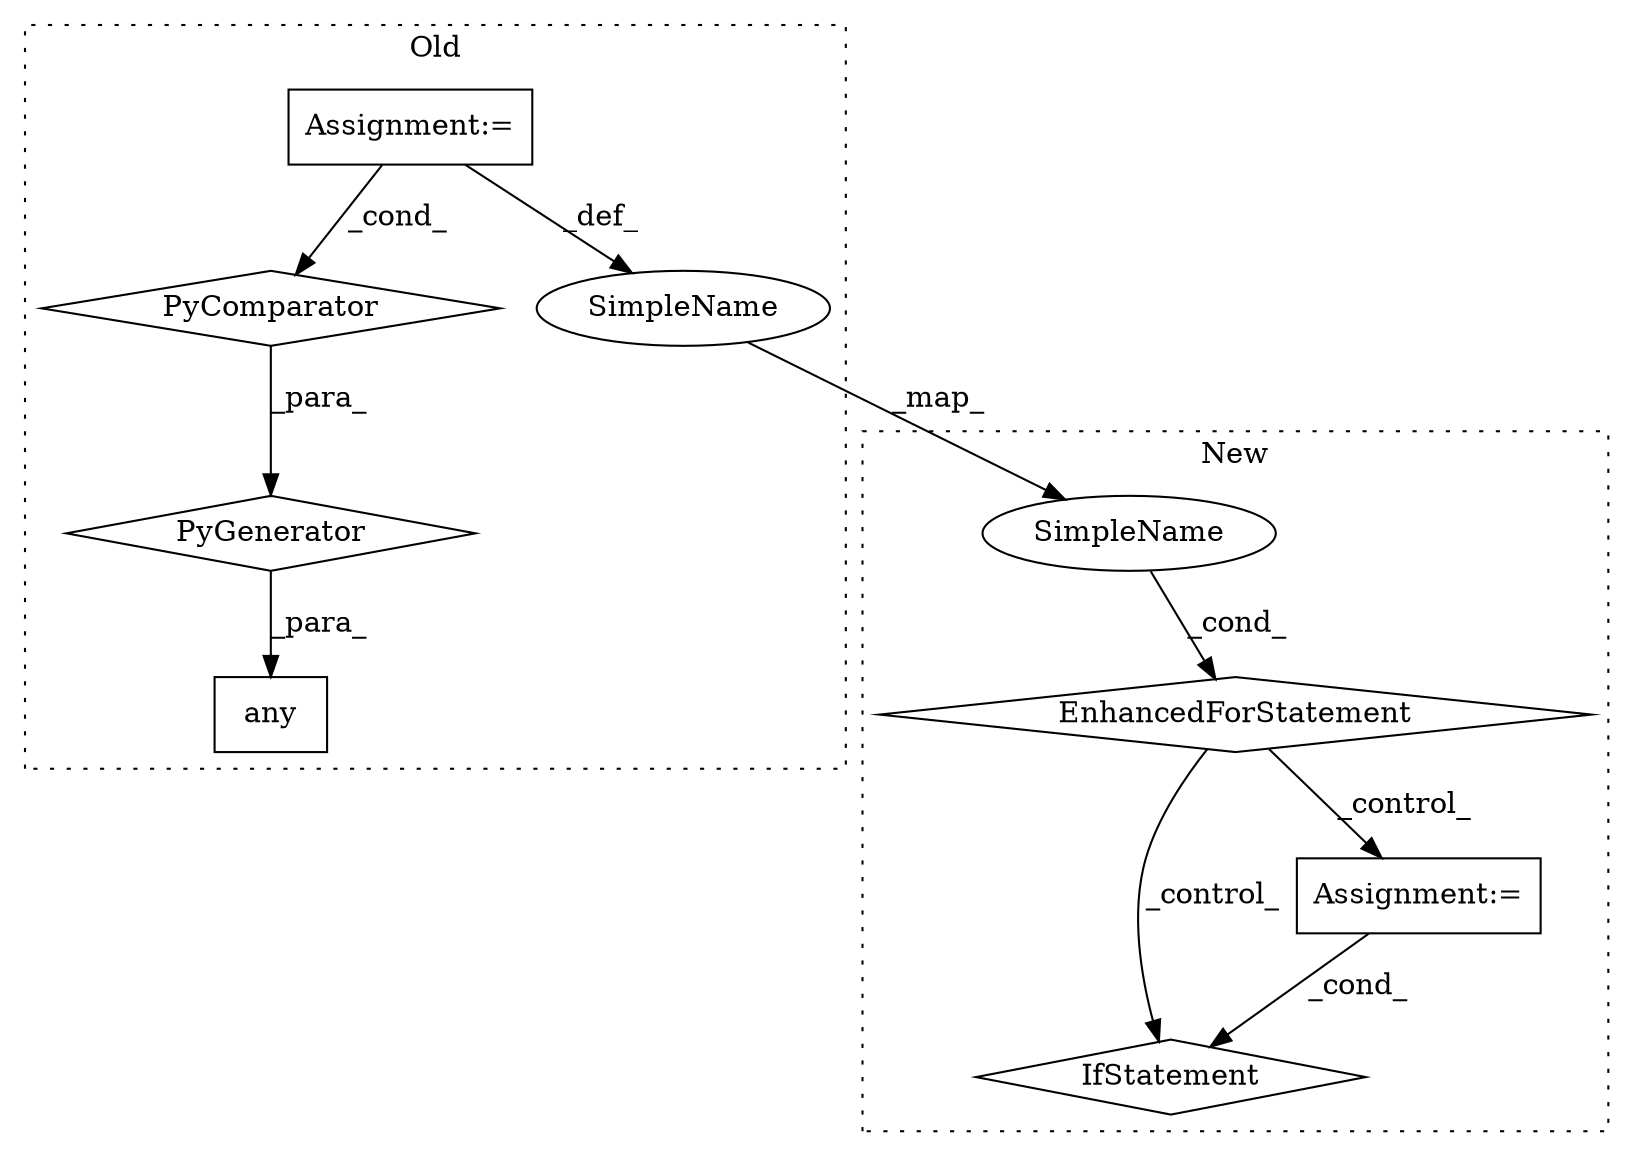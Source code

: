 digraph G {
subgraph cluster0 {
1 [label="any" a="32" s="17491,17635" l="15,-3" shape="box"];
3 [label="Assignment:=" a="7" s="17595" l="34" shape="box"];
5 [label="PyGenerator" a="107" s="17506" l="129" shape="diamond"];
6 [label="PyComparator" a="113" s="17595" l="34" shape="diamond"];
9 [label="SimpleName" a="42" s="17598" l="1" shape="ellipse"];
label = "Old";
style="dotted";
}
subgraph cluster1 {
2 [label="EnhancedForStatement" a="70" s="18887,18970" l="57,2" shape="diamond"];
4 [label="IfStatement" a="25" s="19066,19095" l="4,2" shape="diamond"];
7 [label="Assignment:=" a="7" s="19035" l="1" shape="box"];
8 [label="SimpleName" a="42" s="18948" l="1" shape="ellipse"];
label = "New";
style="dotted";
}
2 -> 7 [label="_control_"];
2 -> 4 [label="_control_"];
3 -> 6 [label="_cond_"];
3 -> 9 [label="_def_"];
5 -> 1 [label="_para_"];
6 -> 5 [label="_para_"];
7 -> 4 [label="_cond_"];
8 -> 2 [label="_cond_"];
9 -> 8 [label="_map_"];
}